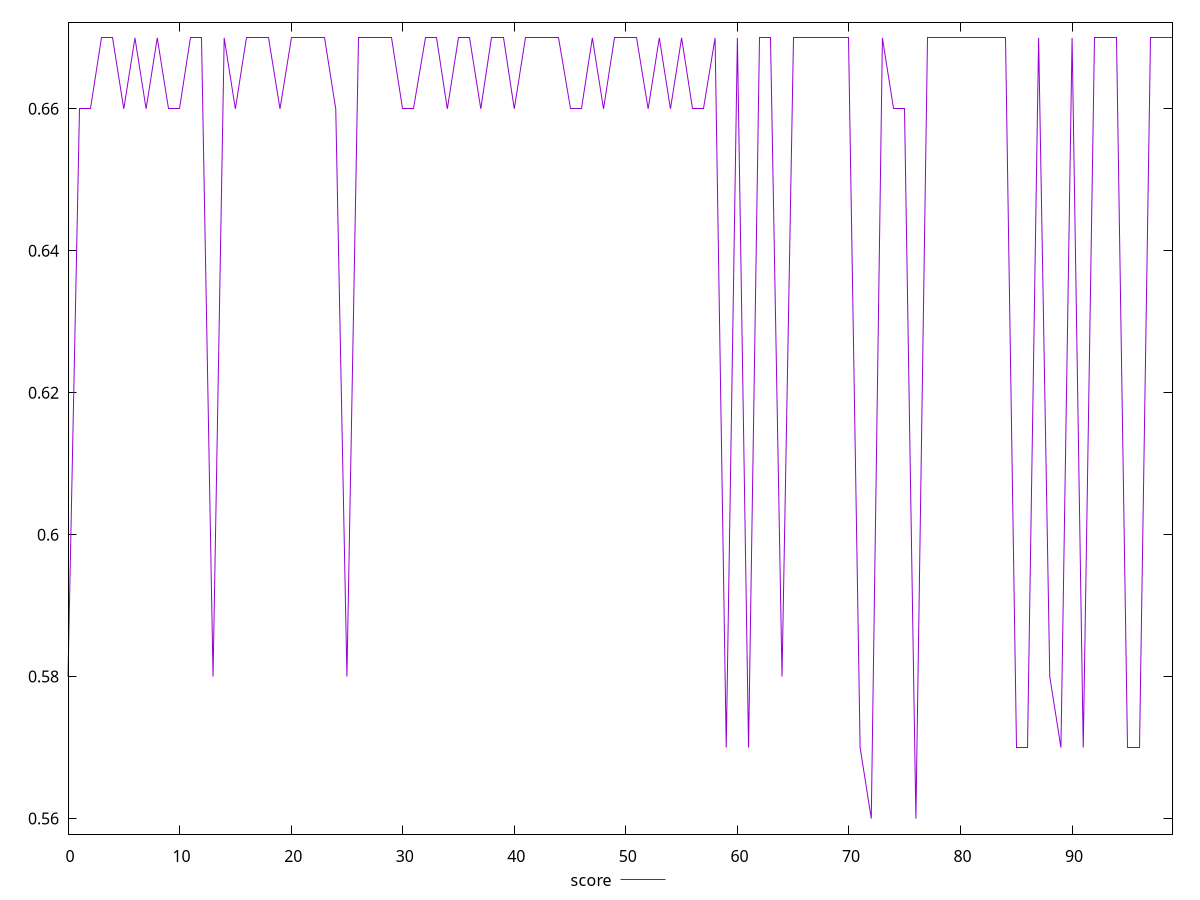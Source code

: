 reset

$score <<EOF
0 0.58
1 0.66
2 0.66
3 0.67
4 0.67
5 0.66
6 0.67
7 0.66
8 0.67
9 0.66
10 0.66
11 0.67
12 0.67
13 0.58
14 0.67
15 0.66
16 0.67
17 0.67
18 0.67
19 0.66
20 0.67
21 0.67
22 0.67
23 0.67
24 0.66
25 0.58
26 0.67
27 0.67
28 0.67
29 0.67
30 0.66
31 0.66
32 0.67
33 0.67
34 0.66
35 0.67
36 0.67
37 0.66
38 0.67
39 0.67
40 0.66
41 0.67
42 0.67
43 0.67
44 0.67
45 0.66
46 0.66
47 0.67
48 0.66
49 0.67
50 0.67
51 0.67
52 0.66
53 0.67
54 0.66
55 0.67
56 0.66
57 0.66
58 0.67
59 0.57
60 0.67
61 0.57
62 0.67
63 0.67
64 0.58
65 0.67
66 0.67
67 0.67
68 0.67
69 0.67
70 0.67
71 0.57
72 0.56
73 0.67
74 0.66
75 0.66
76 0.56
77 0.67
78 0.67
79 0.67
80 0.67
81 0.67
82 0.67
83 0.67
84 0.67
85 0.57
86 0.57
87 0.67
88 0.58
89 0.57
90 0.67
91 0.57
92 0.67
93 0.67
94 0.67
95 0.57
96 0.57
97 0.67
98 0.67
99 0.67
EOF

set key outside below
set xrange [0:99]
set yrange [0.5578000000000001:0.6722]
set trange [0.5578000000000001:0.6722]
set terminal svg size 640, 500 enhanced background rgb 'white'
set output "report_00018_2021-02-10T15-25-16.877Z/uses-webp-images/samples/pages+cached+noadtech/score/values.svg"

plot $score title "score" with line

reset
